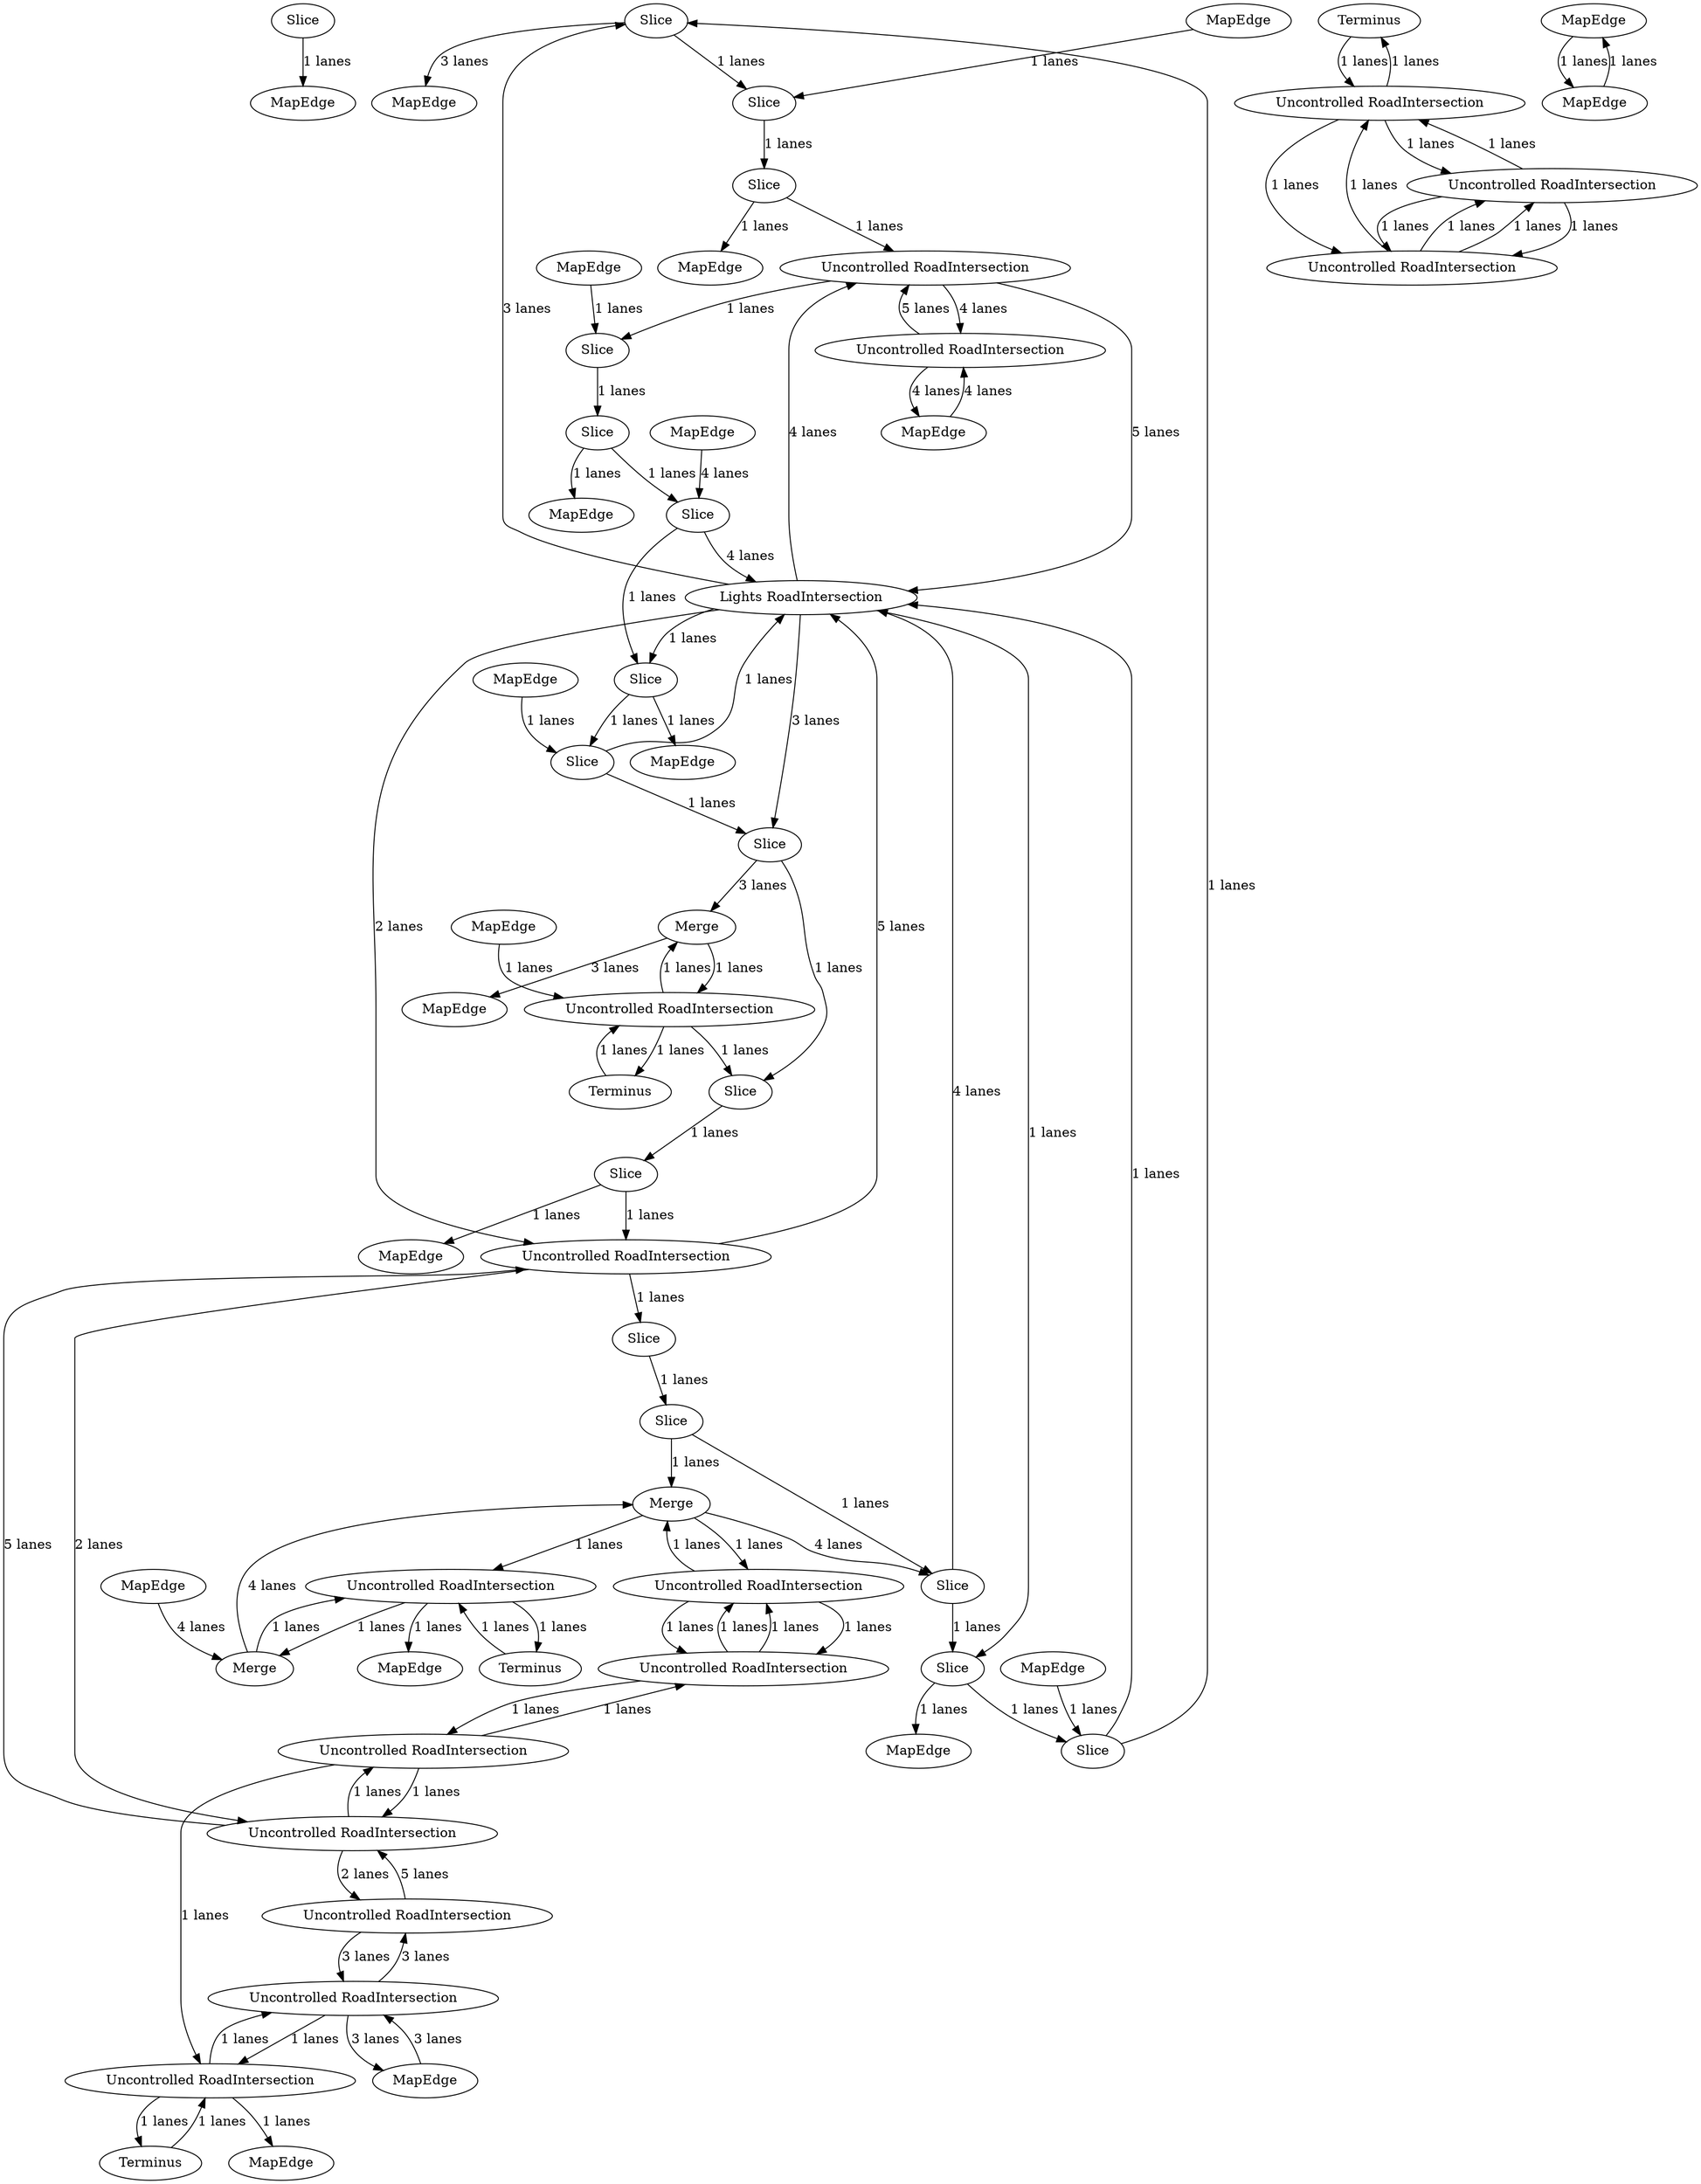 digraph {
    0 [ label = "MapEdge" ]
    1 [ label = "Slice" ]
    2 [ label = "MapEdge" ]
    3 [ label = "MapEdge" ]
    4 [ label = "Lights RoadIntersection" ]
    5 [ label = "MapEdge" ]
    6 [ label = "MapEdge" ]
    7 [ label = "Uncontrolled RoadIntersection" ]
    8 [ label = "MapEdge" ]
    9 [ label = "Uncontrolled RoadIntersection" ]
    10 [ label = "Terminus" ]
    11 [ label = "Uncontrolled RoadIntersection" ]
    12 [ label = "Terminus" ]
    13 [ label = "Merge" ]
    14 [ label = "Merge" ]
    15 [ label = "Terminus" ]
    16 [ label = "Uncontrolled RoadIntersection" ]
    17 [ label = "Terminus" ]
    18 [ label = "MapEdge" ]
    19 [ label = "MapEdge" ]
    20 [ label = "Slice" ]
    21 [ label = "Slice" ]
    22 [ label = "Slice" ]
    23 [ label = "Slice" ]
    24 [ label = "Uncontrolled RoadIntersection" ]
    25 [ label = "Uncontrolled RoadIntersection" ]
    26 [ label = "Uncontrolled RoadIntersection" ]
    27 [ label = "MapEdge" ]
    28 [ label = "MapEdge" ]
    29 [ label = "Slice" ]
    30 [ label = "MapEdge" ]
    31 [ label = "MapEdge" ]
    32 [ label = "Slice" ]
    33 [ label = "MapEdge" ]
    34 [ label = "MapEdge" ]
    35 [ label = "Uncontrolled RoadIntersection" ]
    36 [ label = "Merge" ]
    37 [ label = "Slice" ]
    38 [ label = "MapEdge" ]
    39 [ label = "Slice" ]
    40 [ label = "Uncontrolled RoadIntersection" ]
    41 [ label = "Uncontrolled RoadIntersection" ]
    42 [ label = "Slice" ]
    43 [ label = "Uncontrolled RoadIntersection" ]
    44 [ label = "MapEdge" ]
    45 [ label = "MapEdge" ]
    46 [ label = "MapEdge" ]
    47 [ label = "Uncontrolled RoadIntersection" ]
    48 [ label = "Uncontrolled RoadIntersection" ]
    49 [ label = "Uncontrolled RoadIntersection" ]
    50 [ label = "Slice" ]
    51 [ label = "Uncontrolled RoadIntersection" ]
    52 [ label = "Slice" ]
    53 [ label = "MapEdge" ]
    54 [ label = "MapEdge" ]
    55 [ label = "Slice" ]
    56 [ label = "Slice" ]
    57 [ label = "Slice" ]
    58 [ label = "Slice" ]
    59 [ label = "Slice" ]
    60 [ label = "MapEdge" ]
    1 -> 0 [ label = "1 lanes" ]
    4 -> 21 [ label = "3 lanes" ]
    21 -> 2 [ label = "3 lanes" ]
    3 -> 14 [ label = "4 lanes" ]
    14 -> 36 [ label = "4 lanes" ]
    36 -> 22 [ label = "4 lanes" ]
    22 -> 4 [ label = "4 lanes" ]
    4 -> 55 [ label = "3 lanes" ]
    55 -> 13 [ label = "3 lanes" ]
    13 -> 5 [ label = "3 lanes" ]
    6 -> 58 [ label = "4 lanes" ]
    58 -> 4 [ label = "4 lanes" ]
    4 -> 51 [ label = "4 lanes" ]
    51 -> 4 [ label = "5 lanes" ]
    51 -> 7 [ label = "4 lanes" ]
    7 -> 51 [ label = "5 lanes" ]
    8 -> 16 [ label = "3 lanes" ]
    16 -> 8 [ label = "3 lanes" ]
    16 -> 9 [ label = "3 lanes" ]
    9 -> 16 [ label = "3 lanes" ]
    9 -> 24 [ label = "5 lanes" ]
    24 -> 9 [ label = "2 lanes" ]
    24 -> 49 [ label = "5 lanes" ]
    49 -> 24 [ label = "2 lanes" ]
    49 -> 4 [ label = "5 lanes" ]
    4 -> 49 [ label = "2 lanes" ]
    10 -> 26 [ label = "1 lanes" ]
    26 -> 10 [ label = "1 lanes" ]
    26 -> 11 [ label = "1 lanes" ]
    11 -> 26 [ label = "1 lanes" ]
    25 -> 11 [ label = "1 lanes" ]
    11 -> 25 [ label = "1 lanes" ]
    11 -> 25 [ label = "1 lanes" ]
    25 -> 11 [ label = "1 lanes" ]
    12 -> 43 [ label = "1 lanes" ]
    43 -> 12 [ label = "1 lanes" ]
    43 -> 13 [ label = "1 lanes" ]
    13 -> 43 [ label = "1 lanes" ]
    14 -> 35 [ label = "1 lanes" ]
    35 -> 14 [ label = "1 lanes" ]
    35 -> 15 [ label = "1 lanes" ]
    15 -> 35 [ label = "1 lanes" ]
    16 -> 47 [ label = "1 lanes" ]
    47 -> 16 [ label = "1 lanes" ]
    47 -> 17 [ label = "1 lanes" ]
    17 -> 47 [ label = "1 lanes" ]
    18 -> 19 [ label = "1 lanes" ]
    19 -> 18 [ label = "1 lanes" ]
    21 -> 20 [ label = "1 lanes" ]
    32 -> 21 [ label = "1 lanes" ]
    29 -> 32 [ label = "1 lanes" ]
    22 -> 29 [ label = "1 lanes" ]
    23 -> 22 [ label = "1 lanes" ]
    24 -> 48 [ label = "1 lanes" ]
    48 -> 24 [ label = "1 lanes" ]
    48 -> 40 [ label = "1 lanes" ]
    40 -> 48 [ label = "1 lanes" ]
    40 -> 41 [ label = "1 lanes" ]
    41 -> 40 [ label = "1 lanes" ]
    41 -> 36 [ label = "1 lanes" ]
    36 -> 41 [ label = "1 lanes" ]
    25 -> 26 [ label = "1 lanes" ]
    26 -> 25 [ label = "1 lanes" ]
    7 -> 27 [ label = "4 lanes" ]
    27 -> 7 [ label = "4 lanes" ]
    29 -> 28 [ label = "1 lanes" ]
    4 -> 29 [ label = "1 lanes" ]
    56 -> 4 [ label = "1 lanes" ]
    30 -> 56 [ label = "1 lanes" ]
    57 -> 31 [ label = "1 lanes" ]
    4 -> 57 [ label = "1 lanes" ]
    32 -> 4 [ label = "1 lanes" ]
    33 -> 32 [ label = "1 lanes" ]
    35 -> 34 [ label = "1 lanes" ]
    36 -> 35 [ label = "1 lanes" ]
    23 -> 36 [ label = "1 lanes" ]
    37 -> 23 [ label = "1 lanes" ]
    59 -> 38 [ label = "1 lanes" ]
    39 -> 59 [ label = "1 lanes" ]
    41 -> 40 [ label = "1 lanes" ]
    40 -> 41 [ label = "1 lanes" ]
    43 -> 42 [ label = "1 lanes" ]
    44 -> 43 [ label = "1 lanes" ]
    50 -> 45 [ label = "1 lanes" ]
    42 -> 50 [ label = "1 lanes" ]
    47 -> 46 [ label = "1 lanes" ]
    48 -> 47 [ label = "1 lanes" ]
    49 -> 37 [ label = "1 lanes" ]
    50 -> 49 [ label = "1 lanes" ]
    51 -> 39 [ label = "1 lanes" ]
    52 -> 51 [ label = "1 lanes" ]
    52 -> 53 [ label = "1 lanes" ]
    20 -> 52 [ label = "1 lanes" ]
    54 -> 20 [ label = "1 lanes" ]
    55 -> 42 [ label = "1 lanes" ]
    56 -> 55 [ label = "1 lanes" ]
    57 -> 56 [ label = "1 lanes" ]
    58 -> 57 [ label = "1 lanes" ]
    59 -> 58 [ label = "1 lanes" ]
    60 -> 39 [ label = "1 lanes" ]
}
